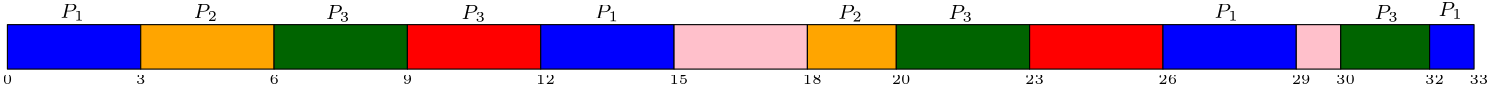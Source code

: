 <?xml version="1.0"?>
<!DOCTYPE ipe SYSTEM "ipe.dtd">
<ipe version="70218" creator="Ipe 7.2.28">
<info created="D:20241128194451" modified="D:20241128195236"/>
<ipestyle name="basic">
<symbol name="arrow/arc(spx)">
<path stroke="sym-stroke" fill="sym-stroke" pen="sym-pen">
0 0 m
-1 0.333 l
-1 -0.333 l
h
</path>
</symbol>
<symbol name="arrow/farc(spx)">
<path stroke="sym-stroke" fill="white" pen="sym-pen">
0 0 m
-1 0.333 l
-1 -0.333 l
h
</path>
</symbol>
<symbol name="arrow/ptarc(spx)">
<path stroke="sym-stroke" fill="sym-stroke" pen="sym-pen">
0 0 m
-1 0.333 l
-0.8 0 l
-1 -0.333 l
h
</path>
</symbol>
<symbol name="arrow/fptarc(spx)">
<path stroke="sym-stroke" fill="white" pen="sym-pen">
0 0 m
-1 0.333 l
-0.8 0 l
-1 -0.333 l
h
</path>
</symbol>
<symbol name="mark/circle(sx)" transformations="translations">
<path fill="sym-stroke">
0.6 0 0 0.6 0 0 e
0.4 0 0 0.4 0 0 e
</path>
</symbol>
<symbol name="mark/disk(sx)" transformations="translations">
<path fill="sym-stroke">
0.6 0 0 0.6 0 0 e
</path>
</symbol>
<symbol name="mark/fdisk(sfx)" transformations="translations">
<group>
<path fill="sym-fill">
0.5 0 0 0.5 0 0 e
</path>
<path fill="sym-stroke" fillrule="eofill">
0.6 0 0 0.6 0 0 e
0.4 0 0 0.4 0 0 e
</path>
</group>
</symbol>
<symbol name="mark/box(sx)" transformations="translations">
<path fill="sym-stroke" fillrule="eofill">
-0.6 -0.6 m
0.6 -0.6 l
0.6 0.6 l
-0.6 0.6 l
h
-0.4 -0.4 m
0.4 -0.4 l
0.4 0.4 l
-0.4 0.4 l
h
</path>
</symbol>
<symbol name="mark/square(sx)" transformations="translations">
<path fill="sym-stroke">
-0.6 -0.6 m
0.6 -0.6 l
0.6 0.6 l
-0.6 0.6 l
h
</path>
</symbol>
<symbol name="mark/fsquare(sfx)" transformations="translations">
<group>
<path fill="sym-fill">
-0.5 -0.5 m
0.5 -0.5 l
0.5 0.5 l
-0.5 0.5 l
h
</path>
<path fill="sym-stroke" fillrule="eofill">
-0.6 -0.6 m
0.6 -0.6 l
0.6 0.6 l
-0.6 0.6 l
h
-0.4 -0.4 m
0.4 -0.4 l
0.4 0.4 l
-0.4 0.4 l
h
</path>
</group>
</symbol>
<symbol name="mark/cross(sx)" transformations="translations">
<group>
<path fill="sym-stroke">
-0.43 -0.57 m
0.57 0.43 l
0.43 0.57 l
-0.57 -0.43 l
h
</path>
<path fill="sym-stroke">
-0.43 0.57 m
0.57 -0.43 l
0.43 -0.57 l
-0.57 0.43 l
h
</path>
</group>
</symbol>
<symbol name="arrow/fnormal(spx)">
<path stroke="sym-stroke" fill="white" pen="sym-pen">
0 0 m
-1 0.333 l
-1 -0.333 l
h
</path>
</symbol>
<symbol name="arrow/pointed(spx)">
<path stroke="sym-stroke" fill="sym-stroke" pen="sym-pen">
0 0 m
-1 0.333 l
-0.8 0 l
-1 -0.333 l
h
</path>
</symbol>
<symbol name="arrow/fpointed(spx)">
<path stroke="sym-stroke" fill="white" pen="sym-pen">
0 0 m
-1 0.333 l
-0.8 0 l
-1 -0.333 l
h
</path>
</symbol>
<symbol name="arrow/linear(spx)">
<path stroke="sym-stroke" pen="sym-pen">
-1 0.333 m
0 0 l
-1 -0.333 l
</path>
</symbol>
<symbol name="arrow/fdouble(spx)">
<path stroke="sym-stroke" fill="white" pen="sym-pen">
0 0 m
-1 0.333 l
-1 -0.333 l
h
-1 0 m
-2 0.333 l
-2 -0.333 l
h
</path>
</symbol>
<symbol name="arrow/double(spx)">
<path stroke="sym-stroke" fill="sym-stroke" pen="sym-pen">
0 0 m
-1 0.333 l
-1 -0.333 l
h
-1 0 m
-2 0.333 l
-2 -0.333 l
h
</path>
</symbol>
<symbol name="arrow/mid-normal(spx)">
<path stroke="sym-stroke" fill="sym-stroke" pen="sym-pen">
0.5 0 m
-0.5 0.333 l
-0.5 -0.333 l
h
</path>
</symbol>
<symbol name="arrow/mid-fnormal(spx)">
<path stroke="sym-stroke" fill="white" pen="sym-pen">
0.5 0 m
-0.5 0.333 l
-0.5 -0.333 l
h
</path>
</symbol>
<symbol name="arrow/mid-pointed(spx)">
<path stroke="sym-stroke" fill="sym-stroke" pen="sym-pen">
0.5 0 m
-0.5 0.333 l
-0.3 0 l
-0.5 -0.333 l
h
</path>
</symbol>
<symbol name="arrow/mid-fpointed(spx)">
<path stroke="sym-stroke" fill="white" pen="sym-pen">
0.5 0 m
-0.5 0.333 l
-0.3 0 l
-0.5 -0.333 l
h
</path>
</symbol>
<symbol name="arrow/mid-double(spx)">
<path stroke="sym-stroke" fill="sym-stroke" pen="sym-pen">
1 0 m
0 0.333 l
0 -0.333 l
h
0 0 m
-1 0.333 l
-1 -0.333 l
h
</path>
</symbol>
<symbol name="arrow/mid-fdouble(spx)">
<path stroke="sym-stroke" fill="white" pen="sym-pen">
1 0 m
0 0.333 l
0 -0.333 l
h
0 0 m
-1 0.333 l
-1 -0.333 l
h
</path>
</symbol>
<anglesize name="22.5 deg" value="22.5"/>
<anglesize name="30 deg" value="30"/>
<anglesize name="45 deg" value="45"/>
<anglesize name="60 deg" value="60"/>
<anglesize name="90 deg" value="90"/>
<arrowsize name="large" value="10"/>
<arrowsize name="small" value="5"/>
<arrowsize name="tiny" value="3"/>
<color name="blue" value="0 0 1"/>
<color name="brown" value="0.647 0.165 0.165"/>
<color name="darkblue" value="0 0 0.545"/>
<color name="darkcyan" value="0 0.545 0.545"/>
<color name="darkgray" value="0.663"/>
<color name="darkgreen" value="0 0.392 0"/>
<color name="darkmagenta" value="0.545 0 0.545"/>
<color name="darkorange" value="1 0.549 0"/>
<color name="darkred" value="0.545 0 0"/>
<color name="gold" value="1 0.843 0"/>
<color name="gray" value="0.745"/>
<color name="green" value="0 1 0"/>
<color name="lightblue" value="0.678 0.847 0.902"/>
<color name="lightcyan" value="0.878 1 1"/>
<color name="lightgray" value="0.827"/>
<color name="lightgreen" value="0.565 0.933 0.565"/>
<color name="lightyellow" value="1 1 0.878"/>
<color name="navy" value="0 0 0.502"/>
<color name="orange" value="1 0.647 0"/>
<color name="pink" value="1 0.753 0.796"/>
<color name="purple" value="0.627 0.125 0.941"/>
<color name="red" value="1 0 0"/>
<color name="seagreen" value="0.18 0.545 0.341"/>
<color name="turquoise" value="0.251 0.878 0.816"/>
<color name="violet" value="0.933 0.51 0.933"/>
<color name="yellow" value="1 1 0"/>
<dashstyle name="dash dot dotted" value="[4 2 1 2 1 2] 0"/>
<dashstyle name="dash dotted" value="[4 2 1 2] 0"/>
<dashstyle name="dashed" value="[4] 0"/>
<dashstyle name="dotted" value="[1 3] 0"/>
<gridsize name="10 pts (~3.5 mm)" value="10"/>
<gridsize name="14 pts (~5 mm)" value="14"/>
<gridsize name="16 pts (~6 mm)" value="16"/>
<gridsize name="20 pts (~7 mm)" value="20"/>
<gridsize name="28 pts (~10 mm)" value="28"/>
<gridsize name="32 pts (~12 mm)" value="32"/>
<gridsize name="4 pts" value="4"/>
<gridsize name="56 pts (~20 mm)" value="56"/>
<gridsize name="8 pts (~3 mm)" value="8"/>
<opacity name="10%" value="0.1"/>
<opacity name="30%" value="0.3"/>
<opacity name="50%" value="0.5"/>
<opacity name="75%" value="0.75"/>
<pen name="fat" value="1.2"/>
<pen name="heavier" value="0.8"/>
<pen name="ultrafat" value="2"/>
<symbolsize name="large" value="5"/>
<symbolsize name="small" value="2"/>
<symbolsize name="tiny" value="1.1"/>
<textsize name="Huge" value="\Huge"/>
<textsize name="LARGE" value="\LARGE"/>
<textsize name="Large" value="\Large"/>
<textsize name="footnote" value="\footnotesize"/>
<textsize name="huge" value="\huge"/>
<textsize name="large" value="\large"/>
<textsize name="script" value="\scriptsize"/>
<textsize name="small" value="\small"/>
<textsize name="tiny" value="\tiny"/>
<textstyle name="center" begin="\begin{center}" end="\end{center}"/>
<textstyle name="item" begin="\begin{itemize}\item{}" end="\end{itemize}"/>
<textstyle name="itemize" begin="\begin{itemize}" end="\end{itemize}"/>
<tiling name="falling" angle="-60" step="4" width="1"/>
<tiling name="rising" angle="30" step="4" width="1"/>
</ipestyle>
<page>
<layer name="alpha"/>
<view layers="alpha" active="alpha"/>
<text layer="alpha" matrix="1 0 0 1 -49.6624 -37.4037" transformations="translations" pos="64 576" stroke="black" type="label" width="3.39" height="3.21" depth="0" valign="baseline" size="tiny">0</text>
<text matrix="1 0 0 1 -49.6624 -37.4037" transformations="translations" pos="112 576" stroke="black" type="label" width="3.39" height="3.21" depth="0" valign="baseline" size="tiny">3</text>
<text matrix="1 0 0 1 -49.6624 -37.4037" transformations="translations" pos="160 576" stroke="black" type="label" width="3.39" height="3.21" depth="0" valign="baseline" size="tiny">6</text>
<text matrix="1 0 0 1 -49.6624 -37.4037" transformations="translations" pos="208 576" stroke="black" type="label" width="3.39" height="3.21" depth="0" valign="baseline" size="tiny">9</text>
<text matrix="1 0 0 1 -49.6624 -37.4037" transformations="translations" pos="256 576" stroke="black" type="label" width="6.78" height="3.21" depth="0" valign="baseline" size="tiny">12</text>
<text matrix="1 0 0 1 -49.6624 -37.4037" transformations="translations" pos="304 576" stroke="black" type="label" width="6.78" height="3.21" depth="0" valign="baseline" size="tiny">15</text>
<text matrix="1 0 0 1 -49.6624 -37.4037" transformations="translations" pos="352 576" stroke="black" type="label" width="6.78" height="3.21" depth="0" valign="baseline" size="tiny">18</text>
<text matrix="1 0 0 1 -49.6624 -37.4037" transformations="translations" pos="384 576" stroke="black" type="label" width="6.78" height="3.21" depth="0" valign="baseline" size="tiny">20</text>
<text matrix="1 0 0 1 -49.6624 -37.4037" transformations="translations" pos="432 576" stroke="black" type="label" width="6.78" height="3.21" depth="0" valign="baseline" size="tiny">23</text>
<text matrix="1 0 0 1 -49.6624 -37.4037" transformations="translations" pos="480 576" stroke="black" type="label" width="6.78" height="3.21" depth="0" valign="baseline" size="tiny">26</text>
<text matrix="1 0 0 1 -49.6624 -37.4037" transformations="translations" pos="528 576" stroke="black" type="label" width="6.78" height="3.21" depth="0" valign="baseline" size="tiny">29</text>
<text matrix="1 0 0 1 -49.6624 -37.4037" transformations="translations" pos="544 576" stroke="black" type="label" width="6.78" height="3.21" depth="0" valign="baseline" size="tiny">30</text>
<text matrix="1 0 0 1 -49.6624 -37.4037" transformations="translations" pos="576 576" stroke="black" type="label" width="6.78" height="3.21" depth="0" valign="baseline" size="tiny">32</text>
<text matrix="1 0 0 1 -49.6624 -37.4037" transformations="translations" pos="592 576" stroke="black" type="label" width="6.78" height="3.21" depth="0" valign="baseline" size="tiny">33</text>
<path matrix="1 0 0 1 0 -32" stroke="black" fill="blue">
16 592 m
16 576 l
64 576 l
64 592 l
h
</path>
<path stroke="black" fill="orange">
64 560 m
64 544 l
112 544 l
112 560 l
h
</path>
<path stroke="black" fill="darkgreen">
112 560 m
112 544 l
160 544 l
160 560 l
h
</path>
<path stroke="black" fill="red">
160 560 m
160 544 l
208 544 l
208 560 l
h
</path>
<path stroke="black" fill="blue">
208 560 m
208 544 l
256 544 l
256 560 l
h
</path>
<path stroke="black" fill="pink">
256 560 m
256 544 l
304 544 l
304 560 l
h
</path>
<path stroke="black" fill="orange">
304 560 m
304 544 l
336 544 l
336 560 l
h
</path>
<path stroke="black" fill="darkgreen">
336 560 m
336 544 l
384 544 l
384 560 l
h
</path>
<path stroke="black" fill="red">
384 560 m
384 544 l
432 544 l
432 560 l
h
</path>
<path stroke="black" fill="blue">
432 560 m
432 544 l
480 544 l
480 560 l
h
</path>
<path stroke="black" fill="pink">
480 560 m
480 544 l
496 544 l
496 560 l
h
</path>
<path stroke="black" fill="darkgreen">
496 560 m
496 544 l
528 544 l
528 560 l
h
</path>
<path stroke="black" fill="blue">
528 560 m
528 544 l
544 544 l
544 560 l
h
</path>
<text matrix="1 0 0 1 4.05208 -1.9194" transformations="translations" pos="30.9511 564.377" stroke="black" type="label" width="8.961" height="4.772" depth="0.99" valign="baseline" size="script" style="math">P_1</text>
<text matrix="1 0 0 1 196.419 -2.13255" transformations="translations" pos="30.9511 564.377" stroke="black" type="label" width="8.961" height="4.772" depth="0.99" valign="baseline" size="script" style="math">P_1</text>
<text matrix="1 0 0 1 419.497 -1.91928" transformations="translations" pos="30.9511 564.377" stroke="black" type="label" width="8.961" height="4.772" depth="0.99" valign="baseline" size="script" style="math">P_1</text>
<text matrix="1 0 0 1 500.112 -1.27948" transformations="translations" pos="30.9511 564.377" stroke="black" type="label" width="8.961" height="4.772" depth="0.99" valign="baseline" size="script" style="math">P_1</text>
<text matrix="1 0 0 1 52.0481 -2.03705" transformations="translations" pos="30.9511 564.377" stroke="black" type="label" width="8.961" height="4.772" depth="0.99" valign="baseline" size="script" style="math">P_2</text>
<text matrix="1 0 0 1 284.083 -2.24996" transformations="translations" pos="30.9511 564.377" stroke="black" type="label" width="8.961" height="4.772" depth="0.99" valign="baseline" size="script" style="math">P_2</text>
<text matrix="1 0 0 1 99.6278 -2.3243" transformations="translations" pos="30.9511 564.377" stroke="black" type="label" width="8.961" height="4.772" depth="0.99" valign="baseline" size="script" style="math">P_3</text>
<text matrix="1 0 0 1 323.771 -2.32455" transformations="translations" pos="30.9511 564.377" stroke="black" type="label" width="8.961" height="4.772" depth="0.99" valign="baseline" size="script" style="math">P_3</text>
<text matrix="1 0 0 1 477.111 -2.32455" transformations="translations" pos="30.9511 564.377" stroke="black" type="label" width="8.961" height="4.772" depth="0.99" valign="baseline" size="script" style="math">P_3</text>
<text matrix="1 0 0 1 148.466 -2.32475" transformations="translations" pos="30.9511 564.377" stroke="black" type="label" width="8.961" height="4.772" depth="0.99" valign="baseline" size="script" style="math">P_3</text>
</page>
</ipe>
